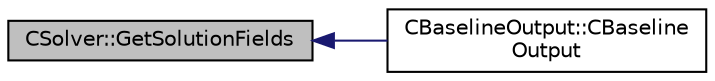 digraph "CSolver::GetSolutionFields"
{
  edge [fontname="Helvetica",fontsize="10",labelfontname="Helvetica",labelfontsize="10"];
  node [fontname="Helvetica",fontsize="10",shape=record];
  rankdir="LR";
  Node2324 [label="CSolver::GetSolutionFields",height=0.2,width=0.4,color="black", fillcolor="grey75", style="filled", fontcolor="black"];
  Node2324 -> Node2325 [dir="back",color="midnightblue",fontsize="10",style="solid",fontname="Helvetica"];
  Node2325 [label="CBaselineOutput::CBaseline\lOutput",height=0.2,width=0.4,color="black", fillcolor="white", style="filled",URL="$class_c_baseline_output.html#a20c04097f32c3873fe1fc778e811653f",tooltip="Constructor of the class. "];
}

